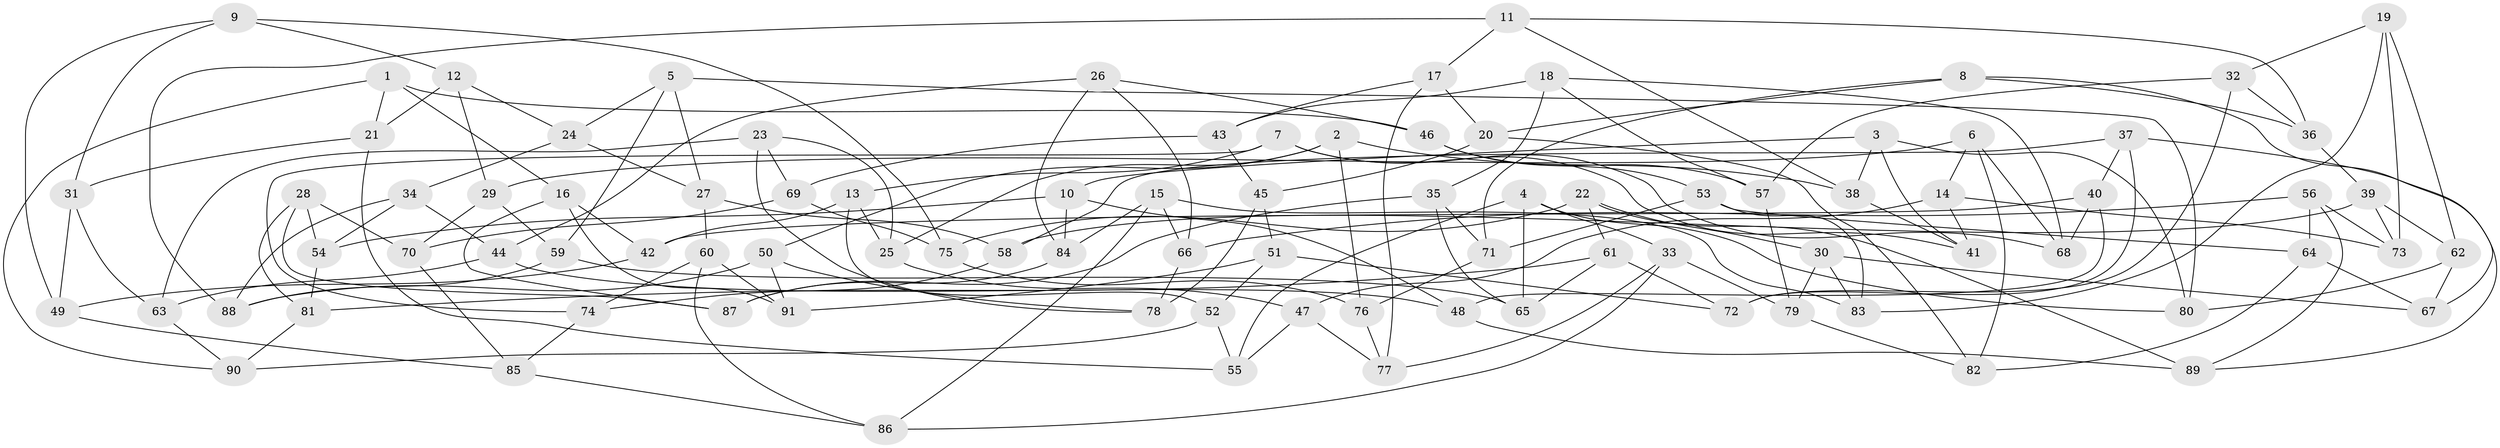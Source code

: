 // coarse degree distribution, {6: 0.5178571428571429, 5: 0.08928571428571429, 4: 0.3392857142857143, 3: 0.05357142857142857}
// Generated by graph-tools (version 1.1) at 2025/52/02/27/25 19:52:28]
// undirected, 91 vertices, 182 edges
graph export_dot {
graph [start="1"]
  node [color=gray90,style=filled];
  1;
  2;
  3;
  4;
  5;
  6;
  7;
  8;
  9;
  10;
  11;
  12;
  13;
  14;
  15;
  16;
  17;
  18;
  19;
  20;
  21;
  22;
  23;
  24;
  25;
  26;
  27;
  28;
  29;
  30;
  31;
  32;
  33;
  34;
  35;
  36;
  37;
  38;
  39;
  40;
  41;
  42;
  43;
  44;
  45;
  46;
  47;
  48;
  49;
  50;
  51;
  52;
  53;
  54;
  55;
  56;
  57;
  58;
  59;
  60;
  61;
  62;
  63;
  64;
  65;
  66;
  67;
  68;
  69;
  70;
  71;
  72;
  73;
  74;
  75;
  76;
  77;
  78;
  79;
  80;
  81;
  82;
  83;
  84;
  85;
  86;
  87;
  88;
  89;
  90;
  91;
  1 -- 90;
  1 -- 46;
  1 -- 16;
  1 -- 21;
  2 -- 76;
  2 -- 38;
  2 -- 50;
  2 -- 25;
  3 -- 41;
  3 -- 10;
  3 -- 38;
  3 -- 80;
  4 -- 33;
  4 -- 80;
  4 -- 65;
  4 -- 55;
  5 -- 59;
  5 -- 24;
  5 -- 80;
  5 -- 27;
  6 -- 29;
  6 -- 82;
  6 -- 68;
  6 -- 14;
  7 -- 13;
  7 -- 41;
  7 -- 74;
  7 -- 68;
  8 -- 71;
  8 -- 36;
  8 -- 67;
  8 -- 20;
  9 -- 75;
  9 -- 12;
  9 -- 31;
  9 -- 49;
  10 -- 48;
  10 -- 84;
  10 -- 54;
  11 -- 17;
  11 -- 88;
  11 -- 36;
  11 -- 38;
  12 -- 29;
  12 -- 21;
  12 -- 24;
  13 -- 52;
  13 -- 42;
  13 -- 25;
  14 -- 41;
  14 -- 73;
  14 -- 47;
  15 -- 86;
  15 -- 66;
  15 -- 84;
  15 -- 83;
  16 -- 91;
  16 -- 42;
  16 -- 87;
  17 -- 77;
  17 -- 20;
  17 -- 43;
  18 -- 43;
  18 -- 68;
  18 -- 57;
  18 -- 35;
  19 -- 32;
  19 -- 62;
  19 -- 83;
  19 -- 73;
  20 -- 45;
  20 -- 82;
  21 -- 31;
  21 -- 55;
  22 -- 89;
  22 -- 75;
  22 -- 61;
  22 -- 30;
  23 -- 25;
  23 -- 78;
  23 -- 69;
  23 -- 63;
  24 -- 34;
  24 -- 27;
  25 -- 47;
  26 -- 66;
  26 -- 46;
  26 -- 84;
  26 -- 44;
  27 -- 60;
  27 -- 58;
  28 -- 54;
  28 -- 70;
  28 -- 87;
  28 -- 81;
  29 -- 70;
  29 -- 59;
  30 -- 67;
  30 -- 79;
  30 -- 83;
  31 -- 49;
  31 -- 63;
  32 -- 36;
  32 -- 72;
  32 -- 57;
  33 -- 86;
  33 -- 79;
  33 -- 77;
  34 -- 44;
  34 -- 88;
  34 -- 54;
  35 -- 87;
  35 -- 71;
  35 -- 65;
  36 -- 39;
  37 -- 58;
  37 -- 89;
  37 -- 40;
  37 -- 72;
  38 -- 41;
  39 -- 58;
  39 -- 62;
  39 -- 73;
  40 -- 42;
  40 -- 68;
  40 -- 48;
  42 -- 49;
  43 -- 69;
  43 -- 45;
  44 -- 48;
  44 -- 63;
  45 -- 78;
  45 -- 51;
  46 -- 53;
  46 -- 57;
  47 -- 77;
  47 -- 55;
  48 -- 89;
  49 -- 85;
  50 -- 78;
  50 -- 88;
  50 -- 91;
  51 -- 52;
  51 -- 72;
  51 -- 91;
  52 -- 55;
  52 -- 90;
  53 -- 83;
  53 -- 71;
  53 -- 64;
  54 -- 81;
  56 -- 89;
  56 -- 64;
  56 -- 73;
  56 -- 66;
  57 -- 79;
  58 -- 74;
  59 -- 65;
  59 -- 88;
  60 -- 91;
  60 -- 86;
  60 -- 74;
  61 -- 65;
  61 -- 72;
  61 -- 81;
  62 -- 80;
  62 -- 67;
  63 -- 90;
  64 -- 82;
  64 -- 67;
  66 -- 78;
  69 -- 75;
  69 -- 70;
  70 -- 85;
  71 -- 76;
  74 -- 85;
  75 -- 76;
  76 -- 77;
  79 -- 82;
  81 -- 90;
  84 -- 87;
  85 -- 86;
}
